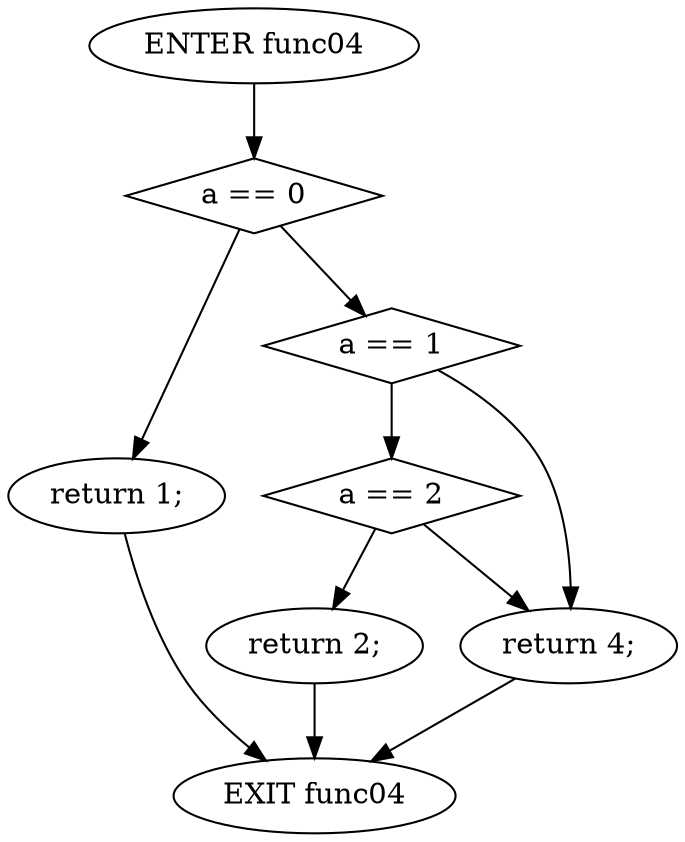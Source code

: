 digraph G {
  0 [ label="ENTER func04" ];
  1 [ label="EXIT func04" ];
  2 [ shape="diamond" label="a == 0" ];
  3 [ label="return 1;" ];
  4 [ shape="diamond" label="a == 1" ];
  5 [ shape="diamond" label="a == 2" ];
  6 [ label="return 2;" ];
  7 [ label="return 4;" ];
  0 -> 2;
  2 -> 3;
  2 -> 4;
  4 -> 5;
  5 -> 6;
  5 -> 7;
  4 -> 7;
  3 -> 1;
  6 -> 1;
  7 -> 1;
}
